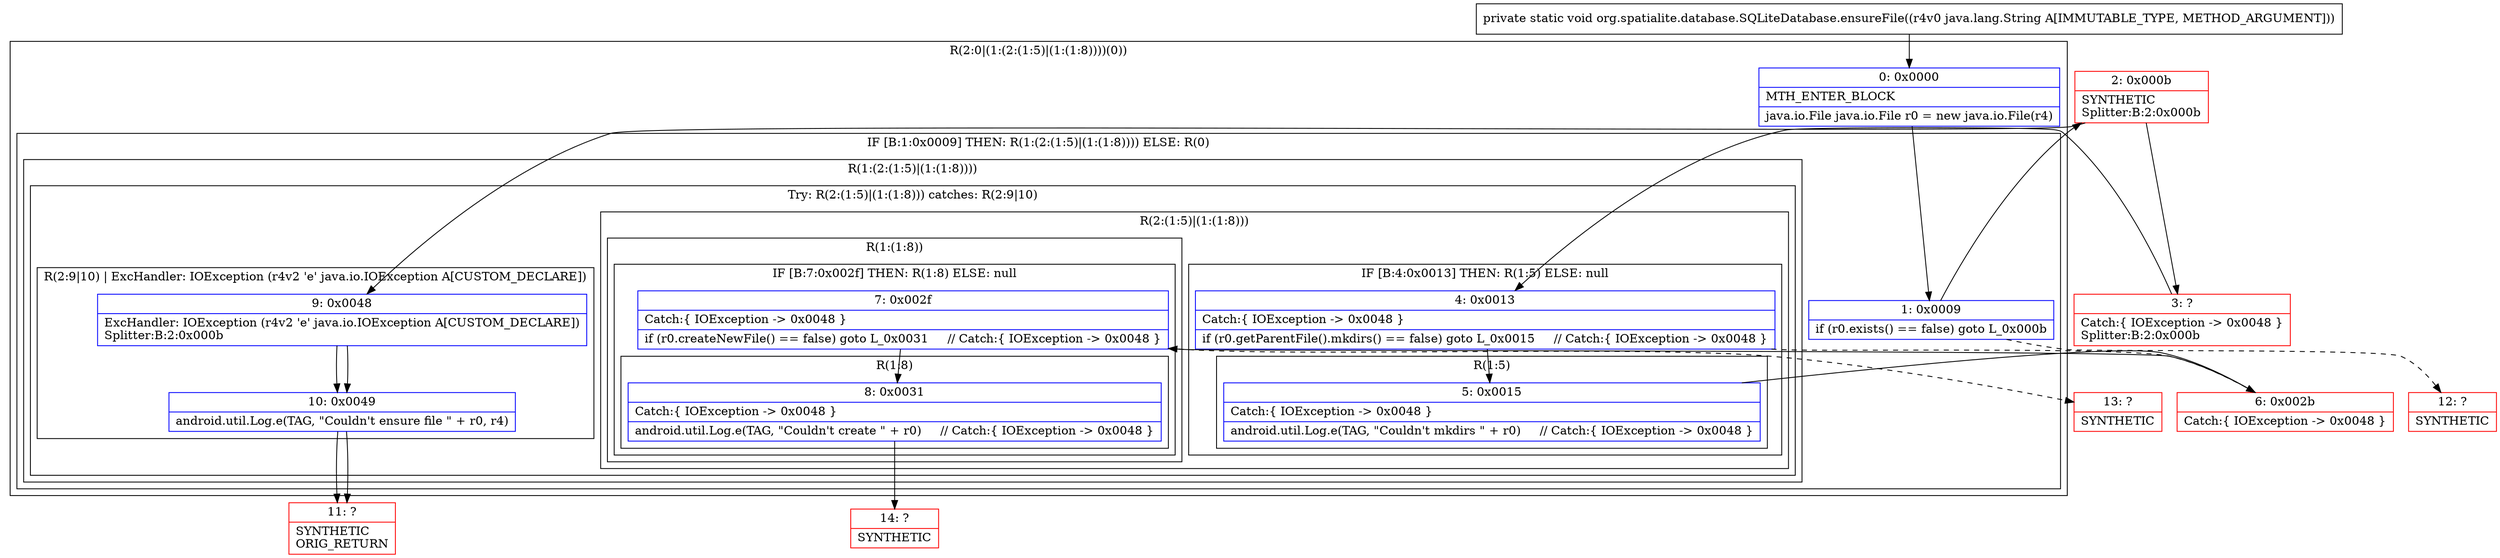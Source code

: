 digraph "CFG fororg.spatialite.database.SQLiteDatabase.ensureFile(Ljava\/lang\/String;)V" {
subgraph cluster_Region_237075665 {
label = "R(2:0|(1:(2:(1:5)|(1:(1:8))))(0))";
node [shape=record,color=blue];
Node_0 [shape=record,label="{0\:\ 0x0000|MTH_ENTER_BLOCK\l|java.io.File java.io.File r0 = new java.io.File(r4)\l}"];
subgraph cluster_IfRegion_1360232328 {
label = "IF [B:1:0x0009] THEN: R(1:(2:(1:5)|(1:(1:8)))) ELSE: R(0)";
node [shape=record,color=blue];
Node_1 [shape=record,label="{1\:\ 0x0009|if (r0.exists() == false) goto L_0x000b\l}"];
subgraph cluster_Region_1710541706 {
label = "R(1:(2:(1:5)|(1:(1:8))))";
node [shape=record,color=blue];
subgraph cluster_TryCatchRegion_503141068 {
label = "Try: R(2:(1:5)|(1:(1:8))) catches: R(2:9|10)";
node [shape=record,color=blue];
subgraph cluster_Region_151695471 {
label = "R(2:(1:5)|(1:(1:8)))";
node [shape=record,color=blue];
subgraph cluster_IfRegion_1097424975 {
label = "IF [B:4:0x0013] THEN: R(1:5) ELSE: null";
node [shape=record,color=blue];
Node_4 [shape=record,label="{4\:\ 0x0013|Catch:\{ IOException \-\> 0x0048 \}\l|if (r0.getParentFile().mkdirs() == false) goto L_0x0015     \/\/ Catch:\{ IOException \-\> 0x0048 \}\l}"];
subgraph cluster_Region_223802713 {
label = "R(1:5)";
node [shape=record,color=blue];
Node_5 [shape=record,label="{5\:\ 0x0015|Catch:\{ IOException \-\> 0x0048 \}\l|android.util.Log.e(TAG, \"Couldn't mkdirs \" + r0)     \/\/ Catch:\{ IOException \-\> 0x0048 \}\l}"];
}
}
subgraph cluster_Region_508789517 {
label = "R(1:(1:8))";
node [shape=record,color=blue];
subgraph cluster_IfRegion_135579606 {
label = "IF [B:7:0x002f] THEN: R(1:8) ELSE: null";
node [shape=record,color=blue];
Node_7 [shape=record,label="{7\:\ 0x002f|Catch:\{ IOException \-\> 0x0048 \}\l|if (r0.createNewFile() == false) goto L_0x0031     \/\/ Catch:\{ IOException \-\> 0x0048 \}\l}"];
subgraph cluster_Region_1110509155 {
label = "R(1:8)";
node [shape=record,color=blue];
Node_8 [shape=record,label="{8\:\ 0x0031|Catch:\{ IOException \-\> 0x0048 \}\l|android.util.Log.e(TAG, \"Couldn't create \" + r0)     \/\/ Catch:\{ IOException \-\> 0x0048 \}\l}"];
}
}
}
}
subgraph cluster_Region_1213234546 {
label = "R(2:9|10) | ExcHandler: IOException (r4v2 'e' java.io.IOException A[CUSTOM_DECLARE])\l";
node [shape=record,color=blue];
Node_9 [shape=record,label="{9\:\ 0x0048|ExcHandler: IOException (r4v2 'e' java.io.IOException A[CUSTOM_DECLARE])\lSplitter:B:2:0x000b\l}"];
Node_10 [shape=record,label="{10\:\ 0x0049|android.util.Log.e(TAG, \"Couldn't ensure file \" + r0, r4)\l}"];
}
}
}
subgraph cluster_Region_1563997142 {
label = "R(0)";
node [shape=record,color=blue];
}
}
}
subgraph cluster_Region_1213234546 {
label = "R(2:9|10) | ExcHandler: IOException (r4v2 'e' java.io.IOException A[CUSTOM_DECLARE])\l";
node [shape=record,color=blue];
Node_9 [shape=record,label="{9\:\ 0x0048|ExcHandler: IOException (r4v2 'e' java.io.IOException A[CUSTOM_DECLARE])\lSplitter:B:2:0x000b\l}"];
Node_10 [shape=record,label="{10\:\ 0x0049|android.util.Log.e(TAG, \"Couldn't ensure file \" + r0, r4)\l}"];
}
Node_2 [shape=record,color=red,label="{2\:\ 0x000b|SYNTHETIC\lSplitter:B:2:0x000b\l}"];
Node_3 [shape=record,color=red,label="{3\:\ ?|Catch:\{ IOException \-\> 0x0048 \}\lSplitter:B:2:0x000b\l}"];
Node_6 [shape=record,color=red,label="{6\:\ 0x002b|Catch:\{ IOException \-\> 0x0048 \}\l}"];
Node_11 [shape=record,color=red,label="{11\:\ ?|SYNTHETIC\lORIG_RETURN\l}"];
Node_12 [shape=record,color=red,label="{12\:\ ?|SYNTHETIC\l}"];
Node_13 [shape=record,color=red,label="{13\:\ ?|SYNTHETIC\l}"];
Node_14 [shape=record,color=red,label="{14\:\ ?|SYNTHETIC\l}"];
MethodNode[shape=record,label="{private static void org.spatialite.database.SQLiteDatabase.ensureFile((r4v0 java.lang.String A[IMMUTABLE_TYPE, METHOD_ARGUMENT])) }"];
MethodNode -> Node_0;
Node_0 -> Node_1;
Node_1 -> Node_2;
Node_1 -> Node_12[style=dashed];
Node_4 -> Node_5;
Node_4 -> Node_6[style=dashed];
Node_5 -> Node_6;
Node_7 -> Node_8;
Node_7 -> Node_13[style=dashed];
Node_8 -> Node_14;
Node_9 -> Node_10;
Node_10 -> Node_11;
Node_9 -> Node_10;
Node_10 -> Node_11;
Node_2 -> Node_3;
Node_2 -> Node_9;
Node_3 -> Node_4;
Node_6 -> Node_7;
}

